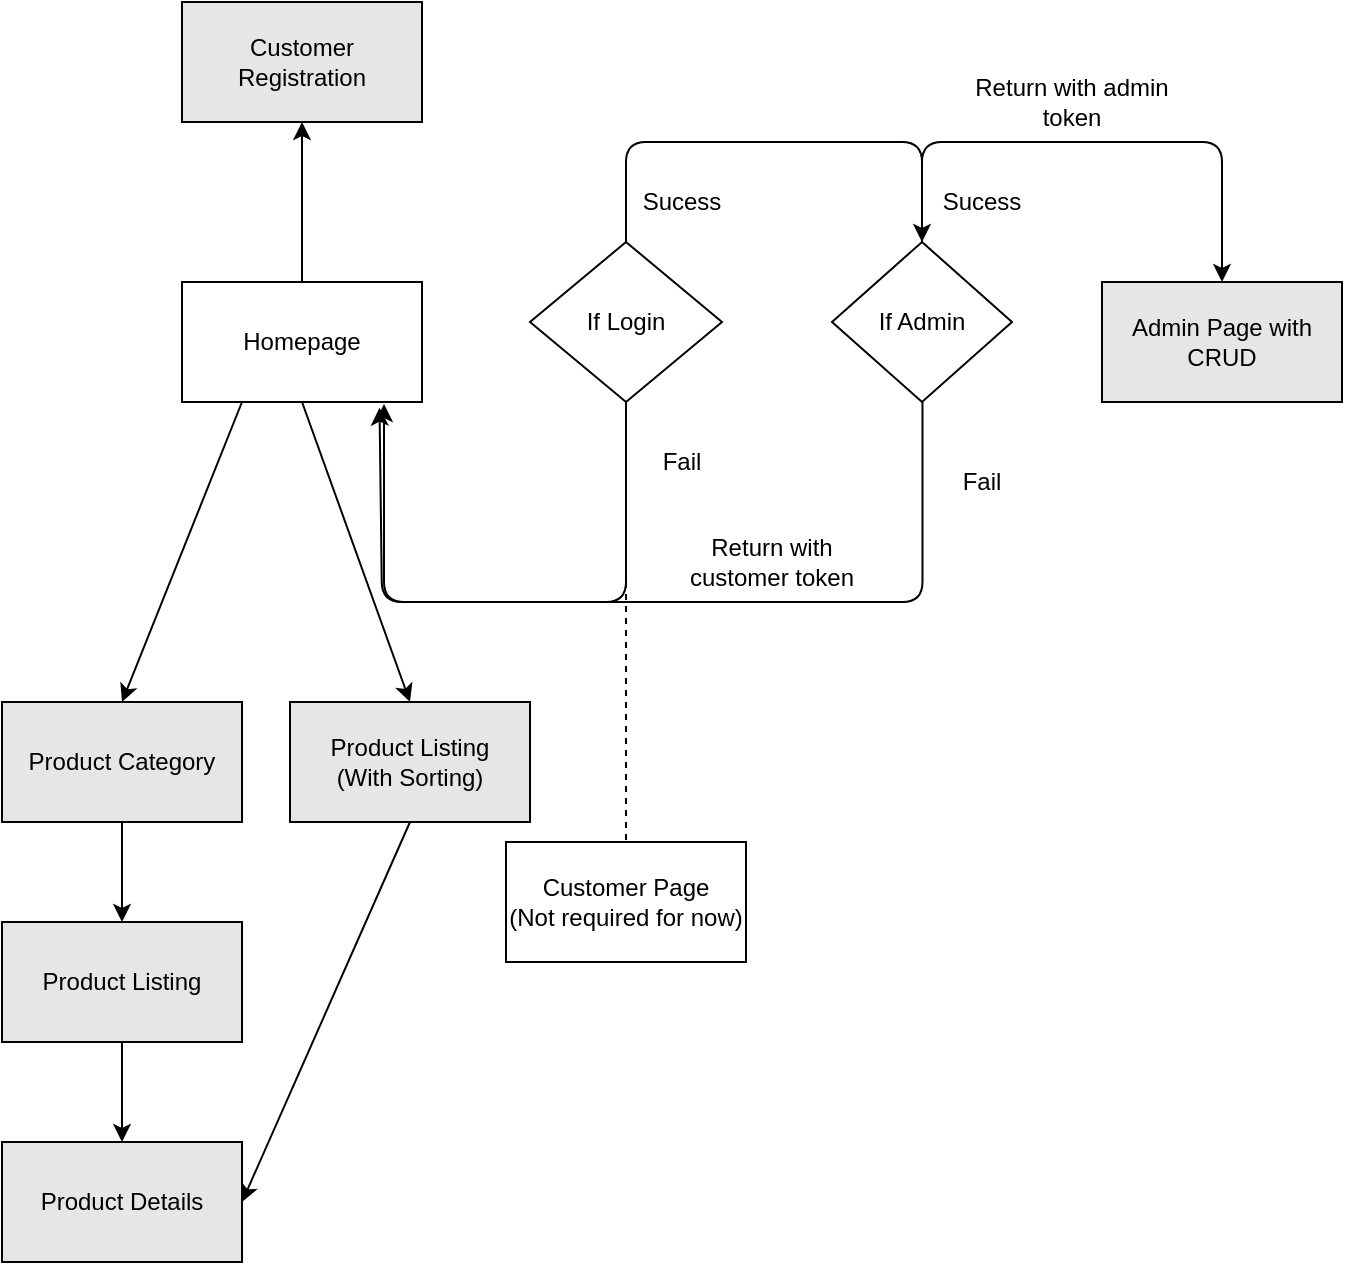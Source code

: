 <mxfile version="13.1.1" type="github">
  <diagram id="C5RBs43oDa-KdzZeNtuy" name="Page-1">
    <mxGraphModel dx="1278" dy="548" grid="1" gridSize="10" guides="1" tooltips="1" connect="1" arrows="1" fold="1" page="1" pageScale="1" pageWidth="827" pageHeight="1169" math="0" shadow="0">
      <root>
        <mxCell id="WIyWlLk6GJQsqaUBKTNV-0" />
        <mxCell id="WIyWlLk6GJQsqaUBKTNV-1" parent="WIyWlLk6GJQsqaUBKTNV-0" />
        <mxCell id="ZnZ1O74LB06G_JiEaWyR-0" value="Homepage" style="rounded=0;whiteSpace=wrap;html=1;" parent="WIyWlLk6GJQsqaUBKTNV-1" vertex="1">
          <mxGeometry x="200" y="190" width="120" height="60" as="geometry" />
        </mxCell>
        <mxCell id="ZnZ1O74LB06G_JiEaWyR-2" value="If Login&lt;br&gt;" style="rhombus;whiteSpace=wrap;html=1;" parent="WIyWlLk6GJQsqaUBKTNV-1" vertex="1">
          <mxGeometry x="374" y="170" width="96" height="80" as="geometry" />
        </mxCell>
        <mxCell id="ZnZ1O74LB06G_JiEaWyR-5" value="" style="endArrow=classic;html=1;entryX=0.823;entryY=1.047;entryDx=0;entryDy=0;exitX=0.5;exitY=1;exitDx=0;exitDy=0;entryPerimeter=0;" parent="WIyWlLk6GJQsqaUBKTNV-1" source="ZnZ1O74LB06G_JiEaWyR-2" target="ZnZ1O74LB06G_JiEaWyR-0" edge="1">
          <mxGeometry width="50" height="50" relative="1" as="geometry">
            <mxPoint x="260" y="360" as="sourcePoint" />
            <mxPoint x="370" y="300" as="targetPoint" />
            <Array as="points">
              <mxPoint x="422" y="350" />
              <mxPoint x="300" y="350" />
            </Array>
          </mxGeometry>
        </mxCell>
        <mxCell id="ZnZ1O74LB06G_JiEaWyR-6" value="Fail" style="text;html=1;strokeColor=none;fillColor=none;align=center;verticalAlign=middle;whiteSpace=wrap;rounded=0;" parent="WIyWlLk6GJQsqaUBKTNV-1" vertex="1">
          <mxGeometry x="430" y="270" width="40" height="20" as="geometry" />
        </mxCell>
        <mxCell id="ZnZ1O74LB06G_JiEaWyR-7" value="" style="endArrow=classic;html=1;exitX=0.5;exitY=0;exitDx=0;exitDy=0;" parent="WIyWlLk6GJQsqaUBKTNV-1" source="ZnZ1O74LB06G_JiEaWyR-2" edge="1">
          <mxGeometry width="50" height="50" relative="1" as="geometry">
            <mxPoint x="320" y="330" as="sourcePoint" />
            <mxPoint x="570" y="170" as="targetPoint" />
            <Array as="points">
              <mxPoint x="422" y="120" />
              <mxPoint x="570" y="120" />
            </Array>
          </mxGeometry>
        </mxCell>
        <mxCell id="ZnZ1O74LB06G_JiEaWyR-8" value="Sucess" style="text;html=1;strokeColor=none;fillColor=none;align=center;verticalAlign=middle;whiteSpace=wrap;rounded=0;" parent="WIyWlLk6GJQsqaUBKTNV-1" vertex="1">
          <mxGeometry x="430" y="140" width="40" height="20" as="geometry" />
        </mxCell>
        <mxCell id="ZnZ1O74LB06G_JiEaWyR-9" value="Return with admin token" style="text;html=1;strokeColor=none;fillColor=none;align=center;verticalAlign=middle;whiteSpace=wrap;rounded=0;" parent="WIyWlLk6GJQsqaUBKTNV-1" vertex="1">
          <mxGeometry x="590" y="90" width="110" height="20" as="geometry" />
        </mxCell>
        <mxCell id="ZnZ1O74LB06G_JiEaWyR-10" value="Product Category&lt;br&gt;" style="rounded=0;whiteSpace=wrap;html=1;fillColor=#E6E6E6;" parent="WIyWlLk6GJQsqaUBKTNV-1" vertex="1">
          <mxGeometry x="110" y="400" width="120" height="60" as="geometry" />
        </mxCell>
        <mxCell id="ZnZ1O74LB06G_JiEaWyR-12" value="" style="endArrow=classic;html=1;exitX=0.25;exitY=1;exitDx=0;exitDy=0;entryX=0.5;entryY=0;entryDx=0;entryDy=0;" parent="WIyWlLk6GJQsqaUBKTNV-1" source="ZnZ1O74LB06G_JiEaWyR-0" target="ZnZ1O74LB06G_JiEaWyR-10" edge="1">
          <mxGeometry width="50" height="50" relative="1" as="geometry">
            <mxPoint x="280" y="330" as="sourcePoint" />
            <mxPoint x="330" y="280" as="targetPoint" />
          </mxGeometry>
        </mxCell>
        <mxCell id="ZnZ1O74LB06G_JiEaWyR-13" value="Product Listing" style="rounded=0;whiteSpace=wrap;html=1;fillColor=#E6E6E6;" parent="WIyWlLk6GJQsqaUBKTNV-1" vertex="1">
          <mxGeometry x="110" y="510" width="120" height="60" as="geometry" />
        </mxCell>
        <mxCell id="ZnZ1O74LB06G_JiEaWyR-14" value="Admin Page with CRUD" style="rounded=0;whiteSpace=wrap;html=1;fillColor=#E6E6E6;" parent="WIyWlLk6GJQsqaUBKTNV-1" vertex="1">
          <mxGeometry x="660" y="190" width="120" height="60" as="geometry" />
        </mxCell>
        <mxCell id="ZnZ1O74LB06G_JiEaWyR-15" value="Product Details&lt;br&gt;" style="rounded=0;whiteSpace=wrap;html=1;fillColor=#E6E6E6;" parent="WIyWlLk6GJQsqaUBKTNV-1" vertex="1">
          <mxGeometry x="110" y="620" width="120" height="60" as="geometry" />
        </mxCell>
        <mxCell id="ZnZ1O74LB06G_JiEaWyR-16" value="" style="endArrow=classic;html=1;entryX=0.5;entryY=0;entryDx=0;entryDy=0;exitX=0.5;exitY=1;exitDx=0;exitDy=0;" parent="WIyWlLk6GJQsqaUBKTNV-1" source="ZnZ1O74LB06G_JiEaWyR-10" target="ZnZ1O74LB06G_JiEaWyR-13" edge="1">
          <mxGeometry width="50" height="50" relative="1" as="geometry">
            <mxPoint x="320" y="530" as="sourcePoint" />
            <mxPoint x="370" y="480" as="targetPoint" />
          </mxGeometry>
        </mxCell>
        <mxCell id="ZnZ1O74LB06G_JiEaWyR-17" value="" style="endArrow=classic;html=1;entryX=0.5;entryY=0;entryDx=0;entryDy=0;exitX=0.5;exitY=1;exitDx=0;exitDy=0;" parent="WIyWlLk6GJQsqaUBKTNV-1" source="ZnZ1O74LB06G_JiEaWyR-13" target="ZnZ1O74LB06G_JiEaWyR-15" edge="1">
          <mxGeometry width="50" height="50" relative="1" as="geometry">
            <mxPoint x="320" y="530" as="sourcePoint" />
            <mxPoint x="370" y="480" as="targetPoint" />
          </mxGeometry>
        </mxCell>
        <mxCell id="ZnZ1O74LB06G_JiEaWyR-18" value="Customer Registration" style="rounded=0;whiteSpace=wrap;html=1;fillColor=#E6E6E6;" parent="WIyWlLk6GJQsqaUBKTNV-1" vertex="1">
          <mxGeometry x="200" y="50" width="120" height="60" as="geometry" />
        </mxCell>
        <mxCell id="ZnZ1O74LB06G_JiEaWyR-19" value="" style="endArrow=classic;html=1;entryX=0.5;entryY=1;entryDx=0;entryDy=0;exitX=0.5;exitY=0;exitDx=0;exitDy=0;" parent="WIyWlLk6GJQsqaUBKTNV-1" source="ZnZ1O74LB06G_JiEaWyR-0" target="ZnZ1O74LB06G_JiEaWyR-18" edge="1">
          <mxGeometry width="50" height="50" relative="1" as="geometry">
            <mxPoint x="320" y="330" as="sourcePoint" />
            <mxPoint x="370" y="280" as="targetPoint" />
          </mxGeometry>
        </mxCell>
        <mxCell id="ZnZ1O74LB06G_JiEaWyR-20" value="If Admin" style="rhombus;whiteSpace=wrap;html=1;" parent="WIyWlLk6GJQsqaUBKTNV-1" vertex="1">
          <mxGeometry x="525" y="170" width="90" height="80" as="geometry" />
        </mxCell>
        <mxCell id="ZnZ1O74LB06G_JiEaWyR-22" value="" style="endArrow=classic;html=1;exitX=0.5;exitY=0;exitDx=0;exitDy=0;entryX=0.5;entryY=0;entryDx=0;entryDy=0;" parent="WIyWlLk6GJQsqaUBKTNV-1" source="ZnZ1O74LB06G_JiEaWyR-20" target="ZnZ1O74LB06G_JiEaWyR-14" edge="1">
          <mxGeometry width="50" height="50" relative="1" as="geometry">
            <mxPoint x="550" y="330" as="sourcePoint" />
            <mxPoint x="570" y="120" as="targetPoint" />
            <Array as="points">
              <mxPoint x="570" y="120" />
              <mxPoint x="720" y="120" />
            </Array>
          </mxGeometry>
        </mxCell>
        <mxCell id="ZnZ1O74LB06G_JiEaWyR-23" value="Sucess" style="text;html=1;strokeColor=none;fillColor=none;align=center;verticalAlign=middle;whiteSpace=wrap;rounded=0;" parent="WIyWlLk6GJQsqaUBKTNV-1" vertex="1">
          <mxGeometry x="580" y="140" width="40" height="20" as="geometry" />
        </mxCell>
        <mxCell id="ZnZ1O74LB06G_JiEaWyR-24" value="" style="endArrow=classic;html=1;exitX=0.5;exitY=1;exitDx=0;exitDy=0;" parent="WIyWlLk6GJQsqaUBKTNV-1" edge="1">
          <mxGeometry width="50" height="50" relative="1" as="geometry">
            <mxPoint x="570.24" y="250" as="sourcePoint" />
            <mxPoint x="301" y="251" as="targetPoint" />
            <Array as="points">
              <mxPoint x="570.24" y="350" />
              <mxPoint x="301" y="350" />
            </Array>
          </mxGeometry>
        </mxCell>
        <mxCell id="ZnZ1O74LB06G_JiEaWyR-25" value="Fail" style="text;html=1;strokeColor=none;fillColor=none;align=center;verticalAlign=middle;whiteSpace=wrap;rounded=0;" parent="WIyWlLk6GJQsqaUBKTNV-1" vertex="1">
          <mxGeometry x="580" y="280" width="40" height="20" as="geometry" />
        </mxCell>
        <mxCell id="ZnZ1O74LB06G_JiEaWyR-26" value="Return with customer token" style="text;html=1;strokeColor=none;fillColor=none;align=center;verticalAlign=middle;whiteSpace=wrap;rounded=0;" parent="WIyWlLk6GJQsqaUBKTNV-1" vertex="1">
          <mxGeometry x="440" y="320" width="110" height="20" as="geometry" />
        </mxCell>
        <mxCell id="ZnZ1O74LB06G_JiEaWyR-27" value="" style="endArrow=none;dashed=1;html=1;exitX=0.5;exitY=1;exitDx=0;exitDy=0;" parent="WIyWlLk6GJQsqaUBKTNV-1" source="ZnZ1O74LB06G_JiEaWyR-2" edge="1">
          <mxGeometry width="50" height="50" relative="1" as="geometry">
            <mxPoint x="430" y="330" as="sourcePoint" />
            <mxPoint x="422" y="490" as="targetPoint" />
          </mxGeometry>
        </mxCell>
        <mxCell id="ZnZ1O74LB06G_JiEaWyR-28" value="Customer Page&lt;br&gt;(Not required for now)&lt;br&gt;" style="rounded=0;whiteSpace=wrap;html=1;" parent="WIyWlLk6GJQsqaUBKTNV-1" vertex="1">
          <mxGeometry x="362" y="470" width="120" height="60" as="geometry" />
        </mxCell>
        <mxCell id="zzhnFJ0Fu_CnK0_3b7S8-0" value="Product Listing &lt;br&gt;(With Sorting)" style="rounded=0;whiteSpace=wrap;html=1;fillColor=#E6E6E6;" vertex="1" parent="WIyWlLk6GJQsqaUBKTNV-1">
          <mxGeometry x="254" y="400" width="120" height="60" as="geometry" />
        </mxCell>
        <mxCell id="zzhnFJ0Fu_CnK0_3b7S8-1" value="" style="endArrow=classic;html=1;entryX=0.5;entryY=0;entryDx=0;entryDy=0;exitX=0.5;exitY=1;exitDx=0;exitDy=0;" edge="1" parent="WIyWlLk6GJQsqaUBKTNV-1" source="ZnZ1O74LB06G_JiEaWyR-0" target="zzhnFJ0Fu_CnK0_3b7S8-0">
          <mxGeometry width="50" height="50" relative="1" as="geometry">
            <mxPoint x="390" y="510" as="sourcePoint" />
            <mxPoint x="440" y="460" as="targetPoint" />
          </mxGeometry>
        </mxCell>
        <mxCell id="zzhnFJ0Fu_CnK0_3b7S8-2" value="" style="endArrow=classic;html=1;entryX=1;entryY=0.5;entryDx=0;entryDy=0;exitX=0.5;exitY=1;exitDx=0;exitDy=0;" edge="1" parent="WIyWlLk6GJQsqaUBKTNV-1" source="zzhnFJ0Fu_CnK0_3b7S8-0" target="ZnZ1O74LB06G_JiEaWyR-15">
          <mxGeometry width="50" height="50" relative="1" as="geometry">
            <mxPoint x="270" y="260" as="sourcePoint" />
            <mxPoint x="324" y="410" as="targetPoint" />
          </mxGeometry>
        </mxCell>
      </root>
    </mxGraphModel>
  </diagram>
</mxfile>

